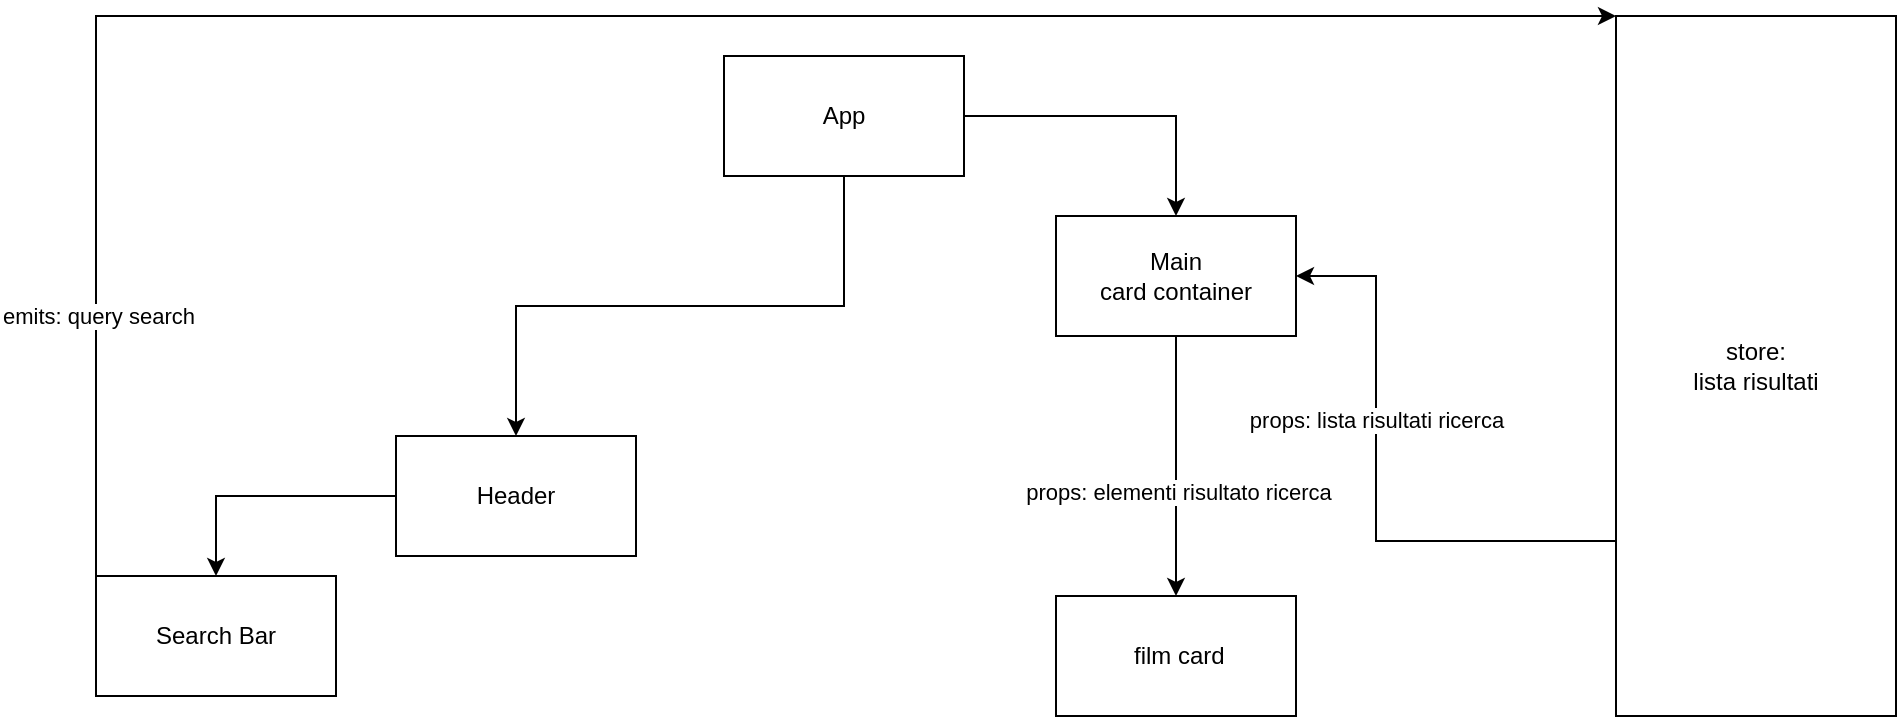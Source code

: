 <mxfile version="21.0.2" type="device"><diagram name="Pagina-1" id="K3MQ9e_aDUYBglF9Jxmq"><mxGraphModel dx="2261" dy="764" grid="1" gridSize="10" guides="1" tooltips="1" connect="1" arrows="1" fold="1" page="1" pageScale="1" pageWidth="827" pageHeight="1169" math="0" shadow="0"><root><mxCell id="0"/><mxCell id="1" parent="0"/><mxCell id="c9hCnV8ZQlQdUAXf04Ep-19" style="edgeStyle=orthogonalEdgeStyle;rounded=0;orthogonalLoop=1;jettySize=auto;html=1;exitX=1;exitY=0.5;exitDx=0;exitDy=0;" edge="1" parent="1" source="c9hCnV8ZQlQdUAXf04Ep-1" target="c9hCnV8ZQlQdUAXf04Ep-9"><mxGeometry relative="1" as="geometry"/></mxCell><mxCell id="c9hCnV8ZQlQdUAXf04Ep-24" style="edgeStyle=orthogonalEdgeStyle;rounded=0;orthogonalLoop=1;jettySize=auto;html=1;exitX=0.5;exitY=1;exitDx=0;exitDy=0;" edge="1" parent="1" source="c9hCnV8ZQlQdUAXf04Ep-1" target="c9hCnV8ZQlQdUAXf04Ep-2"><mxGeometry relative="1" as="geometry"/></mxCell><mxCell id="c9hCnV8ZQlQdUAXf04Ep-1" value="App" style="rounded=0;whiteSpace=wrap;html=1;" vertex="1" parent="1"><mxGeometry x="354" y="50" width="120" height="60" as="geometry"/></mxCell><mxCell id="c9hCnV8ZQlQdUAXf04Ep-21" style="edgeStyle=orthogonalEdgeStyle;rounded=0;orthogonalLoop=1;jettySize=auto;html=1;exitX=0;exitY=0.5;exitDx=0;exitDy=0;entryX=0.5;entryY=0;entryDx=0;entryDy=0;" edge="1" parent="1" source="c9hCnV8ZQlQdUAXf04Ep-2" target="c9hCnV8ZQlQdUAXf04Ep-6"><mxGeometry relative="1" as="geometry"/></mxCell><mxCell id="c9hCnV8ZQlQdUAXf04Ep-2" value="&lt;div&gt;Header&lt;/div&gt;" style="rounded=0;whiteSpace=wrap;html=1;" vertex="1" parent="1"><mxGeometry x="190" y="240" width="120" height="60" as="geometry"/></mxCell><mxCell id="c9hCnV8ZQlQdUAXf04Ep-22" style="edgeStyle=orthogonalEdgeStyle;rounded=0;orthogonalLoop=1;jettySize=auto;html=1;exitX=0;exitY=0;exitDx=0;exitDy=0;entryX=0;entryY=0;entryDx=0;entryDy=0;" edge="1" parent="1" source="c9hCnV8ZQlQdUAXf04Ep-6" target="c9hCnV8ZQlQdUAXf04Ep-11"><mxGeometry relative="1" as="geometry"><Array as="points"><mxPoint x="40" y="30"/></Array></mxGeometry></mxCell><mxCell id="c9hCnV8ZQlQdUAXf04Ep-25" value="emits: query search" style="edgeLabel;html=1;align=center;verticalAlign=middle;resizable=0;points=[];" vertex="1" connectable="0" parent="c9hCnV8ZQlQdUAXf04Ep-22"><mxGeometry x="-0.409" y="-1" relative="1" as="geometry"><mxPoint x="-27" y="149" as="offset"/></mxGeometry></mxCell><mxCell id="c9hCnV8ZQlQdUAXf04Ep-6" value="Search Bar" style="rounded=0;whiteSpace=wrap;html=1;" vertex="1" parent="1"><mxGeometry x="40" y="310" width="120" height="60" as="geometry"/></mxCell><mxCell id="c9hCnV8ZQlQdUAXf04Ep-30" style="edgeStyle=orthogonalEdgeStyle;rounded=0;orthogonalLoop=1;jettySize=auto;html=1;exitX=0.5;exitY=1;exitDx=0;exitDy=0;entryX=0.5;entryY=0;entryDx=0;entryDy=0;" edge="1" parent="1" source="c9hCnV8ZQlQdUAXf04Ep-9" target="c9hCnV8ZQlQdUAXf04Ep-31"><mxGeometry relative="1" as="geometry"><mxPoint x="580" y="240" as="targetPoint"/></mxGeometry></mxCell><mxCell id="c9hCnV8ZQlQdUAXf04Ep-32" value="props: elementi risultato ricerca" style="edgeLabel;html=1;align=center;verticalAlign=middle;resizable=0;points=[];" vertex="1" connectable="0" parent="c9hCnV8ZQlQdUAXf04Ep-30"><mxGeometry x="0.2" y="1" relative="1" as="geometry"><mxPoint as="offset"/></mxGeometry></mxCell><mxCell id="c9hCnV8ZQlQdUAXf04Ep-9" value="&lt;div&gt;Main&lt;/div&gt;&lt;div&gt;card container&lt;br&gt;&lt;/div&gt;" style="rounded=0;whiteSpace=wrap;html=1;" vertex="1" parent="1"><mxGeometry x="520" y="130" width="120" height="60" as="geometry"/></mxCell><mxCell id="c9hCnV8ZQlQdUAXf04Ep-28" style="edgeStyle=orthogonalEdgeStyle;rounded=0;orthogonalLoop=1;jettySize=auto;html=1;exitX=0;exitY=0.75;exitDx=0;exitDy=0;entryX=1;entryY=0.5;entryDx=0;entryDy=0;" edge="1" parent="1" source="c9hCnV8ZQlQdUAXf04Ep-11" target="c9hCnV8ZQlQdUAXf04Ep-9"><mxGeometry relative="1" as="geometry"><Array as="points"><mxPoint x="680" y="293"/><mxPoint x="680" y="160"/></Array></mxGeometry></mxCell><mxCell id="c9hCnV8ZQlQdUAXf04Ep-29" value="props: lista risultati ricerca" style="edgeLabel;html=1;align=center;verticalAlign=middle;resizable=0;points=[];rotation=0;" vertex="1" connectable="0" parent="c9hCnV8ZQlQdUAXf04Ep-28"><mxGeometry x="0.15" y="-2" relative="1" as="geometry"><mxPoint x="-2" y="-13" as="offset"/></mxGeometry></mxCell><mxCell id="c9hCnV8ZQlQdUAXf04Ep-11" value="&lt;div&gt;store:&lt;/div&gt;&lt;div&gt;lista risultati&lt;br&gt;&lt;/div&gt;" style="rounded=0;whiteSpace=wrap;html=1;" vertex="1" parent="1"><mxGeometry x="800" y="30" width="140" height="350" as="geometry"/></mxCell><mxCell id="c9hCnV8ZQlQdUAXf04Ep-31" value="&amp;nbsp;film card" style="rounded=0;whiteSpace=wrap;html=1;" vertex="1" parent="1"><mxGeometry x="520" y="320" width="120" height="60" as="geometry"/></mxCell></root></mxGraphModel></diagram></mxfile>